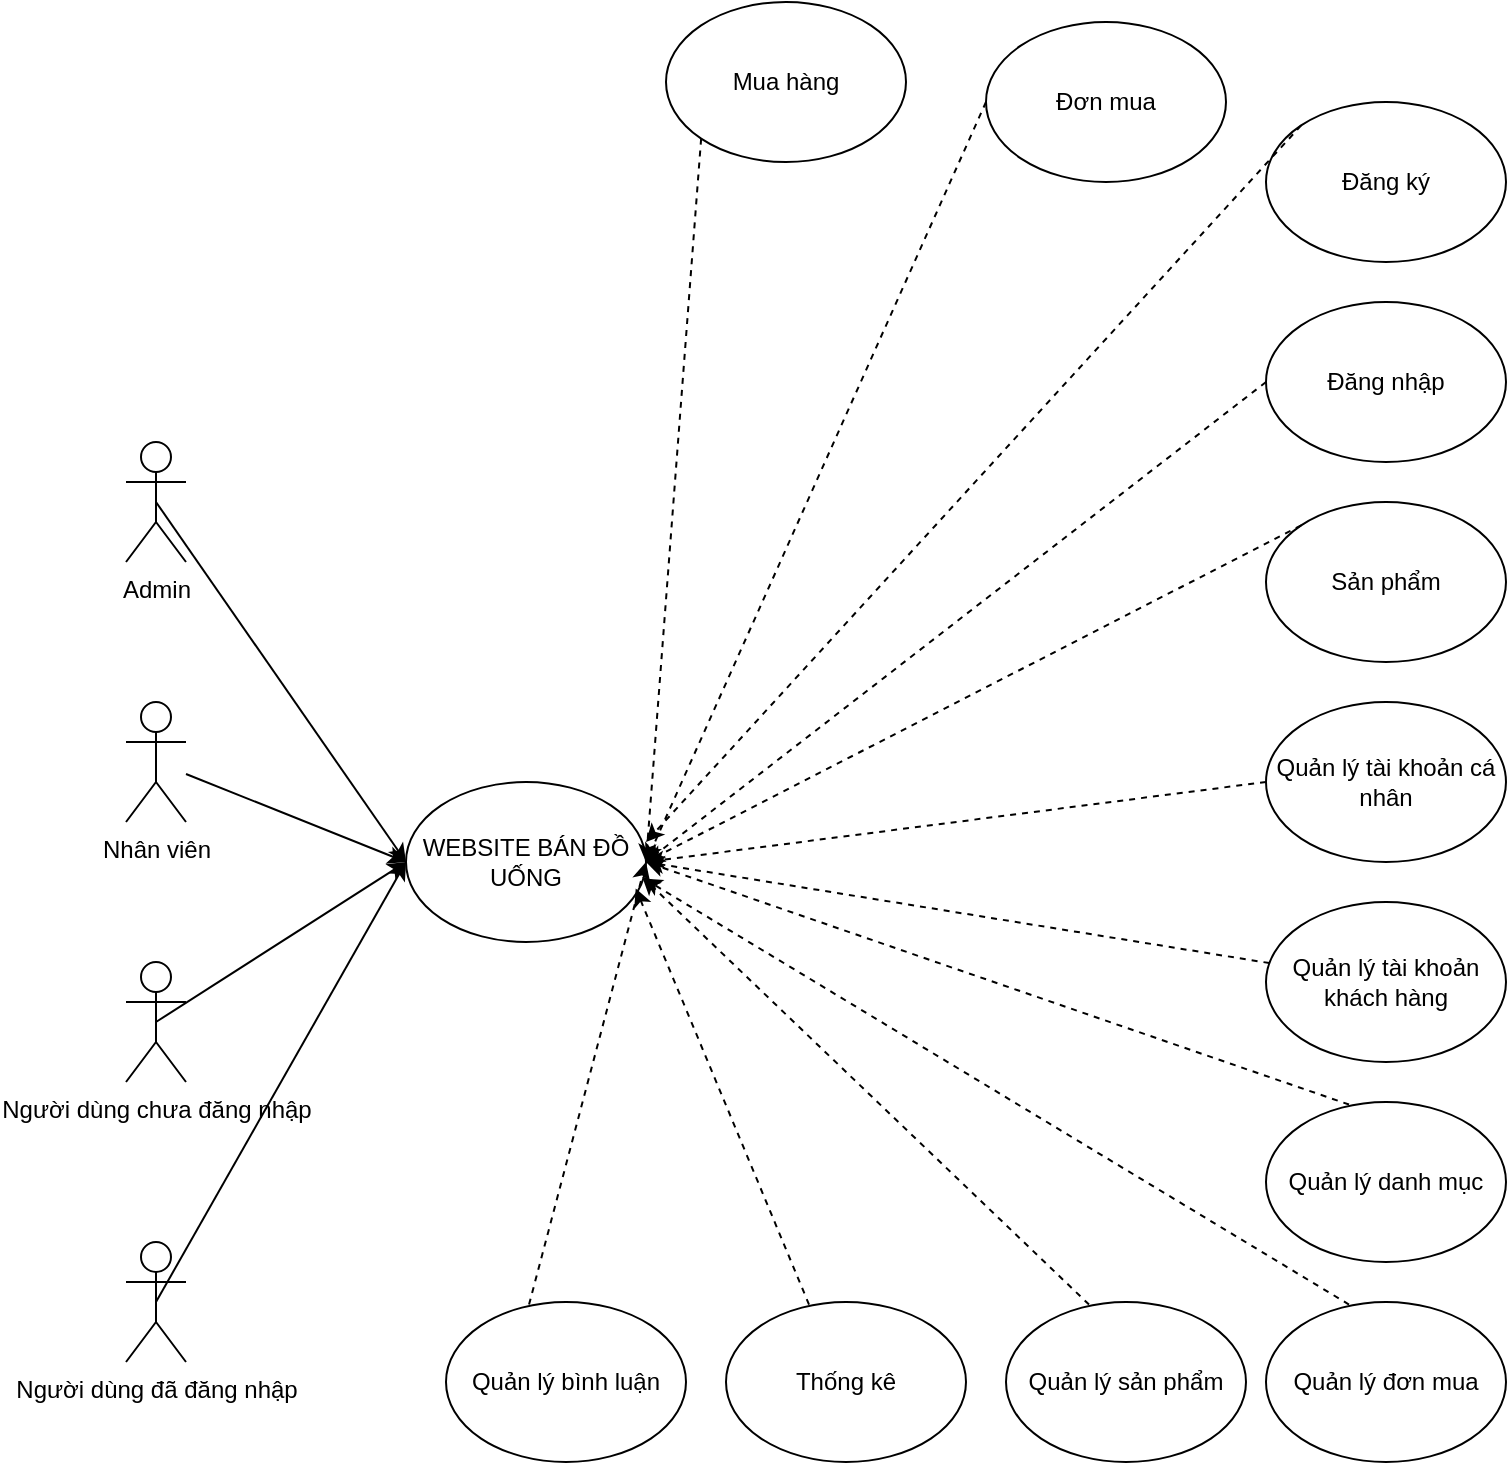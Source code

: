 <mxfile version="22.1.4" type="github" pages="2">
  <diagram name="Trang-1" id="LE5ST5JqmTWKM6O9tlin">
    <mxGraphModel dx="1500" dy="796" grid="1" gridSize="10" guides="1" tooltips="1" connect="1" arrows="1" fold="1" page="1" pageScale="1" pageWidth="827" pageHeight="1169" math="0" shadow="0">
      <root>
        <mxCell id="0" />
        <mxCell id="1" parent="0" />
        <mxCell id="e_DF6yTAuLV_D-v6HtF5-1" value="Người dùng chưa đăng nhập" style="shape=umlActor;verticalLabelPosition=bottom;verticalAlign=top;html=1;outlineConnect=0;" parent="1" vertex="1">
          <mxGeometry x="100" y="510" width="30" height="60" as="geometry" />
        </mxCell>
        <mxCell id="e_DF6yTAuLV_D-v6HtF5-3" value="Admin" style="shape=umlActor;verticalLabelPosition=bottom;verticalAlign=top;html=1;outlineConnect=0;" parent="1" vertex="1">
          <mxGeometry x="100" y="250" width="30" height="60" as="geometry" />
        </mxCell>
        <mxCell id="e_DF6yTAuLV_D-v6HtF5-4" value="Người dùng đã đăng nhập" style="shape=umlActor;verticalLabelPosition=bottom;verticalAlign=top;html=1;outlineConnect=0;" parent="1" vertex="1">
          <mxGeometry x="100" y="650" width="30" height="60" as="geometry" />
        </mxCell>
        <mxCell id="e_DF6yTAuLV_D-v6HtF5-5" value="Nhân viên" style="shape=umlActor;verticalLabelPosition=bottom;verticalAlign=top;html=1;outlineConnect=0;" parent="1" vertex="1">
          <mxGeometry x="100" y="380" width="30" height="60" as="geometry" />
        </mxCell>
        <mxCell id="e_DF6yTAuLV_D-v6HtF5-9" value="WEBSITE BÁN ĐỒ UỐNG" style="ellipse;whiteSpace=wrap;html=1;" parent="1" vertex="1">
          <mxGeometry x="240" y="420" width="120" height="80" as="geometry" />
        </mxCell>
        <mxCell id="e_DF6yTAuLV_D-v6HtF5-11" value="" style="endArrow=classic;html=1;rounded=0;entryX=0;entryY=0.5;entryDx=0;entryDy=0;exitX=0.5;exitY=0.5;exitDx=0;exitDy=0;exitPerimeter=0;" parent="1" source="e_DF6yTAuLV_D-v6HtF5-1" target="e_DF6yTAuLV_D-v6HtF5-9" edge="1">
          <mxGeometry width="50" height="50" relative="1" as="geometry">
            <mxPoint x="150" y="570" as="sourcePoint" />
            <mxPoint x="200" y="520" as="targetPoint" />
          </mxGeometry>
        </mxCell>
        <mxCell id="e_DF6yTAuLV_D-v6HtF5-12" value="" style="endArrow=classic;html=1;rounded=0;entryX=0;entryY=0.5;entryDx=0;entryDy=0;exitX=0.5;exitY=0.5;exitDx=0;exitDy=0;exitPerimeter=0;" parent="1" source="e_DF6yTAuLV_D-v6HtF5-4" target="e_DF6yTAuLV_D-v6HtF5-9" edge="1">
          <mxGeometry width="50" height="50" relative="1" as="geometry">
            <mxPoint x="150" y="570" as="sourcePoint" />
            <mxPoint x="200" y="520" as="targetPoint" />
          </mxGeometry>
        </mxCell>
        <mxCell id="e_DF6yTAuLV_D-v6HtF5-13" value="" style="endArrow=classic;html=1;rounded=0;entryX=0;entryY=0.5;entryDx=0;entryDy=0;" parent="1" source="e_DF6yTAuLV_D-v6HtF5-5" target="e_DF6yTAuLV_D-v6HtF5-9" edge="1">
          <mxGeometry width="50" height="50" relative="1" as="geometry">
            <mxPoint x="150" y="570" as="sourcePoint" />
            <mxPoint x="200" y="520" as="targetPoint" />
          </mxGeometry>
        </mxCell>
        <mxCell id="e_DF6yTAuLV_D-v6HtF5-14" value="" style="endArrow=classic;html=1;rounded=0;entryX=0;entryY=0.5;entryDx=0;entryDy=0;exitX=0.5;exitY=0.5;exitDx=0;exitDy=0;exitPerimeter=0;" parent="1" source="e_DF6yTAuLV_D-v6HtF5-3" target="e_DF6yTAuLV_D-v6HtF5-9" edge="1">
          <mxGeometry width="50" height="50" relative="1" as="geometry">
            <mxPoint x="150" y="570" as="sourcePoint" />
            <mxPoint x="200" y="520" as="targetPoint" />
          </mxGeometry>
        </mxCell>
        <mxCell id="e_DF6yTAuLV_D-v6HtF5-16" value="Sản phẩm" style="ellipse;whiteSpace=wrap;html=1;" parent="1" vertex="1">
          <mxGeometry x="670" y="280" width="120" height="80" as="geometry" />
        </mxCell>
        <mxCell id="e_DF6yTAuLV_D-v6HtF5-17" value="Đăng ký" style="ellipse;whiteSpace=wrap;html=1;" parent="1" vertex="1">
          <mxGeometry x="670" y="80" width="120" height="80" as="geometry" />
        </mxCell>
        <mxCell id="e_DF6yTAuLV_D-v6HtF5-18" value="Đơn mua" style="ellipse;whiteSpace=wrap;html=1;" parent="1" vertex="1">
          <mxGeometry x="530" y="40" width="120" height="80" as="geometry" />
        </mxCell>
        <mxCell id="e_DF6yTAuLV_D-v6HtF5-19" value="Quản lý tài khoản cá nhân" style="ellipse;whiteSpace=wrap;html=1;" parent="1" vertex="1">
          <mxGeometry x="670" y="380" width="120" height="80" as="geometry" />
        </mxCell>
        <mxCell id="e_DF6yTAuLV_D-v6HtF5-20" value="Mua hàng" style="ellipse;whiteSpace=wrap;html=1;" parent="1" vertex="1">
          <mxGeometry x="370" y="30" width="120" height="80" as="geometry" />
        </mxCell>
        <mxCell id="e_DF6yTAuLV_D-v6HtF5-24" value="" style="endArrow=classic;html=1;rounded=0;entryX=1;entryY=0.5;entryDx=0;entryDy=0;exitX=0;exitY=1;exitDx=0;exitDy=0;dashed=1;" parent="1" source="e_DF6yTAuLV_D-v6HtF5-20" target="e_DF6yTAuLV_D-v6HtF5-9" edge="1">
          <mxGeometry width="50" height="50" relative="1" as="geometry">
            <mxPoint x="410" y="570" as="sourcePoint" />
            <mxPoint x="460" y="520" as="targetPoint" />
          </mxGeometry>
        </mxCell>
        <mxCell id="e_DF6yTAuLV_D-v6HtF5-25" value="" style="endArrow=classic;html=1;rounded=0;entryX=1;entryY=0.5;entryDx=0;entryDy=0;exitX=0;exitY=0.5;exitDx=0;exitDy=0;dashed=1;" parent="1" source="e_DF6yTAuLV_D-v6HtF5-19" target="e_DF6yTAuLV_D-v6HtF5-9" edge="1">
          <mxGeometry width="50" height="50" relative="1" as="geometry">
            <mxPoint x="410" y="570" as="sourcePoint" />
            <mxPoint x="460" y="520" as="targetPoint" />
          </mxGeometry>
        </mxCell>
        <mxCell id="e_DF6yTAuLV_D-v6HtF5-26" value="" style="endArrow=classic;html=1;rounded=0;entryX=1;entryY=0.5;entryDx=0;entryDy=0;exitX=0;exitY=0.5;exitDx=0;exitDy=0;dashed=1;" parent="1" source="e_DF6yTAuLV_D-v6HtF5-18" target="e_DF6yTAuLV_D-v6HtF5-9" edge="1">
          <mxGeometry width="50" height="50" relative="1" as="geometry">
            <mxPoint x="410" y="570" as="sourcePoint" />
            <mxPoint x="460" y="520" as="targetPoint" />
          </mxGeometry>
        </mxCell>
        <mxCell id="e_DF6yTAuLV_D-v6HtF5-27" value="" style="endArrow=classic;html=1;rounded=0;exitX=0;exitY=0;exitDx=0;exitDy=0;dashed=1;" parent="1" source="e_DF6yTAuLV_D-v6HtF5-17" edge="1">
          <mxGeometry width="50" height="50" relative="1" as="geometry">
            <mxPoint x="410" y="570" as="sourcePoint" />
            <mxPoint x="360" y="450" as="targetPoint" />
          </mxGeometry>
        </mxCell>
        <mxCell id="e_DF6yTAuLV_D-v6HtF5-28" value="" style="endArrow=classic;html=1;rounded=0;entryX=1;entryY=0.5;entryDx=0;entryDy=0;exitX=0;exitY=0;exitDx=0;exitDy=0;dashed=1;" parent="1" source="e_DF6yTAuLV_D-v6HtF5-16" target="e_DF6yTAuLV_D-v6HtF5-9" edge="1">
          <mxGeometry width="50" height="50" relative="1" as="geometry">
            <mxPoint x="410" y="570" as="sourcePoint" />
            <mxPoint x="460" y="520" as="targetPoint" />
          </mxGeometry>
        </mxCell>
        <mxCell id="9szWvoPitaLKR_dvQlTz-1" value="Quản lý tài khoản khách hàng" style="ellipse;whiteSpace=wrap;html=1;" parent="1" vertex="1">
          <mxGeometry x="670" y="480" width="120" height="80" as="geometry" />
        </mxCell>
        <mxCell id="9szWvoPitaLKR_dvQlTz-2" value="Đăng nhập" style="ellipse;whiteSpace=wrap;html=1;" parent="1" vertex="1">
          <mxGeometry x="670" y="180" width="120" height="80" as="geometry" />
        </mxCell>
        <mxCell id="9szWvoPitaLKR_dvQlTz-3" value="" style="endArrow=classic;html=1;rounded=0;exitX=0;exitY=0.5;exitDx=0;exitDy=0;entryX=1;entryY=0.5;entryDx=0;entryDy=0;dashed=1;" parent="1" source="9szWvoPitaLKR_dvQlTz-2" target="e_DF6yTAuLV_D-v6HtF5-9" edge="1">
          <mxGeometry width="50" height="50" relative="1" as="geometry">
            <mxPoint x="735" y="282" as="sourcePoint" />
            <mxPoint x="460" y="470" as="targetPoint" />
          </mxGeometry>
        </mxCell>
        <mxCell id="9szWvoPitaLKR_dvQlTz-4" value="" style="endArrow=classic;html=1;rounded=0;entryX=1;entryY=0.5;entryDx=0;entryDy=0;dashed=1;" parent="1" source="9szWvoPitaLKR_dvQlTz-1" target="e_DF6yTAuLV_D-v6HtF5-9" edge="1">
          <mxGeometry width="50" height="50" relative="1" as="geometry">
            <mxPoint x="745" y="292" as="sourcePoint" />
            <mxPoint x="470" y="480" as="targetPoint" />
          </mxGeometry>
        </mxCell>
        <mxCell id="9szWvoPitaLKR_dvQlTz-5" value="Quản lý danh mục" style="ellipse;whiteSpace=wrap;html=1;" parent="1" vertex="1">
          <mxGeometry x="670" y="580" width="120" height="80" as="geometry" />
        </mxCell>
        <mxCell id="9szWvoPitaLKR_dvQlTz-6" value="" style="endArrow=classic;html=1;rounded=0;exitX=0.346;exitY=0.016;exitDx=0;exitDy=0;exitPerimeter=0;entryX=1;entryY=0.5;entryDx=0;entryDy=0;dashed=1;" parent="1" source="9szWvoPitaLKR_dvQlTz-5" target="e_DF6yTAuLV_D-v6HtF5-9" edge="1">
          <mxGeometry width="50" height="50" relative="1" as="geometry">
            <mxPoint x="655" y="648" as="sourcePoint" />
            <mxPoint x="400" y="570" as="targetPoint" />
          </mxGeometry>
        </mxCell>
        <mxCell id="9szWvoPitaLKR_dvQlTz-7" value="Quản lý sản phẩm" style="ellipse;whiteSpace=wrap;html=1;" parent="1" vertex="1">
          <mxGeometry x="540" y="680" width="120" height="80" as="geometry" />
        </mxCell>
        <mxCell id="9szWvoPitaLKR_dvQlTz-8" value="" style="endArrow=classic;html=1;rounded=0;exitX=0.346;exitY=0.016;exitDx=0;exitDy=0;exitPerimeter=0;entryX=0.984;entryY=0.592;entryDx=0;entryDy=0;entryPerimeter=0;dashed=1;" parent="1" source="9szWvoPitaLKR_dvQlTz-7" target="e_DF6yTAuLV_D-v6HtF5-9" edge="1">
          <mxGeometry width="50" height="50" relative="1" as="geometry">
            <mxPoint x="610" y="678" as="sourcePoint" />
            <mxPoint x="355" y="600" as="targetPoint" />
          </mxGeometry>
        </mxCell>
        <mxCell id="9szWvoPitaLKR_dvQlTz-9" value="Quản lý đơn mua" style="ellipse;whiteSpace=wrap;html=1;" parent="1" vertex="1">
          <mxGeometry x="670" y="680" width="120" height="80" as="geometry" />
        </mxCell>
        <mxCell id="9szWvoPitaLKR_dvQlTz-10" value="" style="endArrow=classic;html=1;rounded=0;exitX=0.346;exitY=0.016;exitDx=0;exitDy=0;exitPerimeter=0;entryX=0.991;entryY=0.603;entryDx=0;entryDy=0;entryPerimeter=0;dashed=1;" parent="1" source="9szWvoPitaLKR_dvQlTz-9" target="e_DF6yTAuLV_D-v6HtF5-9" edge="1">
          <mxGeometry width="50" height="50" relative="1" as="geometry">
            <mxPoint x="555" y="713" as="sourcePoint" />
            <mxPoint x="300" y="635" as="targetPoint" />
          </mxGeometry>
        </mxCell>
        <mxCell id="9szWvoPitaLKR_dvQlTz-11" value="Thống kê" style="ellipse;whiteSpace=wrap;html=1;" parent="1" vertex="1">
          <mxGeometry x="400" y="680" width="120" height="80" as="geometry" />
        </mxCell>
        <mxCell id="9szWvoPitaLKR_dvQlTz-12" value="" style="endArrow=classic;html=1;rounded=0;exitX=0.346;exitY=0.016;exitDx=0;exitDy=0;exitPerimeter=0;entryX=0.957;entryY=0.665;entryDx=0;entryDy=0;entryPerimeter=0;dashed=1;" parent="1" source="9szWvoPitaLKR_dvQlTz-11" target="e_DF6yTAuLV_D-v6HtF5-9" edge="1">
          <mxGeometry width="50" height="50" relative="1" as="geometry">
            <mxPoint x="615" y="688" as="sourcePoint" />
            <mxPoint x="360" y="610" as="targetPoint" />
          </mxGeometry>
        </mxCell>
        <mxCell id="9szWvoPitaLKR_dvQlTz-13" value="Quản lý bình luận" style="ellipse;whiteSpace=wrap;html=1;" parent="1" vertex="1">
          <mxGeometry x="260" y="680" width="120" height="80" as="geometry" />
        </mxCell>
        <mxCell id="9szWvoPitaLKR_dvQlTz-14" value="" style="endArrow=classic;html=1;rounded=0;exitX=0.346;exitY=0.016;exitDx=0;exitDy=0;exitPerimeter=0;entryX=1;entryY=0.5;entryDx=0;entryDy=0;dashed=1;" parent="1" source="9szWvoPitaLKR_dvQlTz-13" target="e_DF6yTAuLV_D-v6HtF5-9" edge="1">
          <mxGeometry width="50" height="50" relative="1" as="geometry">
            <mxPoint x="565" y="662" as="sourcePoint" />
            <mxPoint x="310" y="584" as="targetPoint" />
          </mxGeometry>
        </mxCell>
      </root>
    </mxGraphModel>
  </diagram>
  <diagram id="Zil39-c4zS7XawyliA8Z" name="Trang-2">
    <mxGraphModel dx="1929" dy="1091" grid="1" gridSize="10" guides="1" tooltips="1" connect="1" arrows="1" fold="1" page="1" pageScale="1" pageWidth="827" pageHeight="1169" math="0" shadow="0">
      <root>
        <mxCell id="0" />
        <mxCell id="1" parent="0" />
        <mxCell id="gdIYdDyOoyrGE-L6zh9g-1" value="Admin" style="shape=umlActor;verticalLabelPosition=bottom;verticalAlign=top;html=1;outlineConnect=0;" parent="1" vertex="1">
          <mxGeometry x="100" y="80" width="30" height="60" as="geometry" />
        </mxCell>
        <mxCell id="gdIYdDyOoyrGE-L6zh9g-2" value="Chức năng đăng nhập quản trị viên" style="ellipse;whiteSpace=wrap;html=1;" parent="1" vertex="1">
          <mxGeometry x="300" y="130" width="120" height="80" as="geometry" />
        </mxCell>
        <mxCell id="gdIYdDyOoyrGE-L6zh9g-3" value="Nhân viên" style="shape=umlActor;verticalLabelPosition=bottom;verticalAlign=top;html=1;outlineConnect=0;" parent="1" vertex="1">
          <mxGeometry x="100" y="210" width="30" height="60" as="geometry" />
        </mxCell>
        <mxCell id="gdIYdDyOoyrGE-L6zh9g-4" value="Chức năng đăng nhập" style="ellipse;whiteSpace=wrap;html=1;" parent="1" vertex="1">
          <mxGeometry x="590" y="130" width="120" height="80" as="geometry" />
        </mxCell>
        <mxCell id="gdIYdDyOoyrGE-L6zh9g-5" value="" style="endArrow=classic;html=1;rounded=0;entryX=0;entryY=0.5;entryDx=0;entryDy=0;exitX=0.5;exitY=0.5;exitDx=0;exitDy=0;exitPerimeter=0;" parent="1" source="gdIYdDyOoyrGE-L6zh9g-3" target="gdIYdDyOoyrGE-L6zh9g-2" edge="1">
          <mxGeometry width="50" height="50" relative="1" as="geometry">
            <mxPoint x="190" y="240" as="sourcePoint" />
            <mxPoint x="240" y="190" as="targetPoint" />
          </mxGeometry>
        </mxCell>
        <mxCell id="gdIYdDyOoyrGE-L6zh9g-6" value="" style="endArrow=classic;html=1;rounded=0;entryX=0;entryY=0.5;entryDx=0;entryDy=0;exitX=0.5;exitY=0.5;exitDx=0;exitDy=0;exitPerimeter=0;" parent="1" source="gdIYdDyOoyrGE-L6zh9g-1" target="gdIYdDyOoyrGE-L6zh9g-2" edge="1">
          <mxGeometry width="50" height="50" relative="1" as="geometry">
            <mxPoint x="260" y="220" as="sourcePoint" />
            <mxPoint x="310" y="170" as="targetPoint" />
          </mxGeometry>
        </mxCell>
        <mxCell id="gdIYdDyOoyrGE-L6zh9g-7" value="" style="endArrow=classic;html=1;rounded=0;entryX=1;entryY=0.5;entryDx=0;entryDy=0;exitX=0;exitY=0.5;exitDx=0;exitDy=0;" parent="1" source="gdIYdDyOoyrGE-L6zh9g-4" target="gdIYdDyOoyrGE-L6zh9g-2" edge="1">
          <mxGeometry width="50" height="50" relative="1" as="geometry">
            <mxPoint x="440" y="240" as="sourcePoint" />
            <mxPoint x="490" y="190" as="targetPoint" />
          </mxGeometry>
        </mxCell>
        <mxCell id="gdIYdDyOoyrGE-L6zh9g-8" value="Người dùng" style="shape=umlActor;verticalLabelPosition=bottom;verticalAlign=top;html=1;outlineConnect=0;" parent="1" vertex="1">
          <mxGeometry x="110" y="450" width="30" height="60" as="geometry" />
        </mxCell>
        <mxCell id="gdIYdDyOoyrGE-L6zh9g-9" value="Chức năng đăng nhập của người dùng" style="ellipse;whiteSpace=wrap;html=1;" parent="1" vertex="1">
          <mxGeometry x="310" y="440" width="150" height="90" as="geometry" />
        </mxCell>
        <mxCell id="gdIYdDyOoyrGE-L6zh9g-10" value="Chức năng quên mật khẩu" style="ellipse;whiteSpace=wrap;html=1;" parent="1" vertex="1">
          <mxGeometry x="600" y="545" width="120" height="80" as="geometry" />
        </mxCell>
        <mxCell id="gdIYdDyOoyrGE-L6zh9g-11" value="Chức năng đăng nhập" style="ellipse;whiteSpace=wrap;html=1;" parent="1" vertex="1">
          <mxGeometry x="600" y="380" width="120" height="80" as="geometry" />
        </mxCell>
        <mxCell id="gdIYdDyOoyrGE-L6zh9g-12" value="" style="endArrow=classic;html=1;rounded=0;exitX=0.5;exitY=0.5;exitDx=0;exitDy=0;exitPerimeter=0;" parent="1" source="gdIYdDyOoyrGE-L6zh9g-8" edge="1">
          <mxGeometry width="50" height="50" relative="1" as="geometry">
            <mxPoint x="270" y="530" as="sourcePoint" />
            <mxPoint x="310" y="480" as="targetPoint" />
          </mxGeometry>
        </mxCell>
        <mxCell id="gdIYdDyOoyrGE-L6zh9g-13" value="" style="endArrow=classic;html=1;rounded=0;exitX=-0.011;exitY=0.553;exitDx=0;exitDy=0;exitPerimeter=0;entryX=1;entryY=0.5;entryDx=0;entryDy=0;" parent="1" target="gdIYdDyOoyrGE-L6zh9g-9" edge="1">
          <mxGeometry width="50" height="50" relative="1" as="geometry">
            <mxPoint x="600.0" y="424.24" as="sourcePoint" />
            <mxPoint x="427.712" y="466.338" as="targetPoint" />
          </mxGeometry>
        </mxCell>
        <mxCell id="gdIYdDyOoyrGE-L6zh9g-14" value="" style="endArrow=classic;html=1;rounded=0;entryX=0.989;entryY=0.421;entryDx=0;entryDy=0;entryPerimeter=0;exitX=0;exitY=0.5;exitDx=0;exitDy=0;" parent="1" source="gdIYdDyOoyrGE-L6zh9g-10" target="gdIYdDyOoyrGE-L6zh9g-9" edge="1">
          <mxGeometry width="50" height="50" relative="1" as="geometry">
            <mxPoint x="440" y="570" as="sourcePoint" />
            <mxPoint x="490" y="520" as="targetPoint" />
          </mxGeometry>
        </mxCell>
        <mxCell id="gdIYdDyOoyrGE-L6zh9g-30" value="Chức năng nhập mã giảm giá" style="ellipse;whiteSpace=wrap;html=1;" parent="1" vertex="1">
          <mxGeometry x="600" y="1010" width="120" height="80" as="geometry" />
        </mxCell>
        <mxCell id="gdIYdDyOoyrGE-L6zh9g-31" value="Người dùng chưa đăng nhập" style="shape=umlActor;verticalLabelPosition=bottom;verticalAlign=top;html=1;outlineConnect=0;" parent="1" vertex="1">
          <mxGeometry x="100" y="772.5" width="30" height="60" as="geometry" />
        </mxCell>
        <mxCell id="gdIYdDyOoyrGE-L6zh9g-32" value="Chức năng mua hàng" style="ellipse;whiteSpace=wrap;html=1;" parent="1" vertex="1">
          <mxGeometry x="300" y="807.5" width="145" height="95" as="geometry" />
        </mxCell>
        <mxCell id="gdIYdDyOoyrGE-L6zh9g-33" value="Người dùng đã đăng nhập" style="shape=umlActor;verticalLabelPosition=bottom;verticalAlign=top;html=1;outlineConnect=0;" parent="1" vertex="1">
          <mxGeometry x="100" y="902.5" width="30" height="60" as="geometry" />
        </mxCell>
        <mxCell id="gdIYdDyOoyrGE-L6zh9g-34" value="Nhập thông tin mua hàng" style="ellipse;whiteSpace=wrap;html=1;" parent="1" vertex="1">
          <mxGeometry x="590" y="822.5" width="120" height="80" as="geometry" />
        </mxCell>
        <mxCell id="gdIYdDyOoyrGE-L6zh9g-35" value="" style="endArrow=classic;html=1;rounded=0;entryX=0;entryY=0.5;entryDx=0;entryDy=0;exitX=0.5;exitY=0.5;exitDx=0;exitDy=0;exitPerimeter=0;" parent="1" source="gdIYdDyOoyrGE-L6zh9g-33" target="gdIYdDyOoyrGE-L6zh9g-32" edge="1">
          <mxGeometry width="50" height="50" relative="1" as="geometry">
            <mxPoint x="190" y="932.5" as="sourcePoint" />
            <mxPoint x="240" y="882.5" as="targetPoint" />
          </mxGeometry>
        </mxCell>
        <mxCell id="gdIYdDyOoyrGE-L6zh9g-36" value="" style="endArrow=classic;html=1;rounded=0;entryX=0;entryY=0.5;entryDx=0;entryDy=0;exitX=0.5;exitY=0.5;exitDx=0;exitDy=0;exitPerimeter=0;" parent="1" source="gdIYdDyOoyrGE-L6zh9g-31" target="gdIYdDyOoyrGE-L6zh9g-32" edge="1">
          <mxGeometry width="50" height="50" relative="1" as="geometry">
            <mxPoint x="260" y="912.5" as="sourcePoint" />
            <mxPoint x="310" y="862.5" as="targetPoint" />
          </mxGeometry>
        </mxCell>
        <mxCell id="gdIYdDyOoyrGE-L6zh9g-37" value="" style="endArrow=classic;html=1;rounded=0;entryX=1;entryY=0.5;entryDx=0;entryDy=0;exitX=0;exitY=0.5;exitDx=0;exitDy=0;" parent="1" source="gdIYdDyOoyrGE-L6zh9g-34" target="gdIYdDyOoyrGE-L6zh9g-32" edge="1">
          <mxGeometry width="50" height="50" relative="1" as="geometry">
            <mxPoint x="440" y="932.5" as="sourcePoint" />
            <mxPoint x="490" y="882.5" as="targetPoint" />
          </mxGeometry>
        </mxCell>
        <mxCell id="gdIYdDyOoyrGE-L6zh9g-39" value="Thêm giỏ hàng" style="ellipse;whiteSpace=wrap;html=1;" parent="1" vertex="1">
          <mxGeometry x="590" y="687.5" width="120" height="80" as="geometry" />
        </mxCell>
        <mxCell id="gdIYdDyOoyrGE-L6zh9g-40" value="" style="endArrow=classic;html=1;rounded=0;exitX=0.037;exitY=0.299;exitDx=0;exitDy=0;exitPerimeter=0;" parent="1" source="gdIYdDyOoyrGE-L6zh9g-30" edge="1">
          <mxGeometry width="50" height="50" relative="1" as="geometry">
            <mxPoint x="600" y="1042.5" as="sourcePoint" />
            <mxPoint x="445" y="857.5" as="targetPoint" />
          </mxGeometry>
        </mxCell>
        <mxCell id="gdIYdDyOoyrGE-L6zh9g-41" value="" style="endArrow=classic;html=1;rounded=0;exitX=0;exitY=0.5;exitDx=0;exitDy=0;entryX=0.993;entryY=0.532;entryDx=0;entryDy=0;entryPerimeter=0;" parent="1" source="gdIYdDyOoyrGE-L6zh9g-39" target="gdIYdDyOoyrGE-L6zh9g-32" edge="1">
          <mxGeometry width="50" height="50" relative="1" as="geometry">
            <mxPoint x="385" y="897.5" as="sourcePoint" />
            <mxPoint x="415" y="867.5" as="targetPoint" />
          </mxGeometry>
        </mxCell>
        <mxCell id="ChWsdMEYth3BgmR_pN5C-75" value="Admin" style="shape=umlActor;verticalLabelPosition=bottom;verticalAlign=top;html=1;outlineConnect=0;" parent="1" vertex="1">
          <mxGeometry x="1990" y="190" width="30" height="60" as="geometry" />
        </mxCell>
        <mxCell id="ChWsdMEYth3BgmR_pN5C-76" value="WEBSITE BÁN ĐỒ UỐNG" style="rounded=1;whiteSpace=wrap;html=1;" parent="1" vertex="1">
          <mxGeometry x="1710" y="535" width="120" height="60" as="geometry" />
        </mxCell>
        <mxCell id="ChWsdMEYth3BgmR_pN5C-77" value="Người dùng đã đăng nhập" style="shape=umlActor;verticalLabelPosition=bottom;verticalAlign=top;html=1;outlineConnect=0;" parent="1" vertex="1">
          <mxGeometry x="1980" y="910" width="30" height="60" as="geometry" />
        </mxCell>
        <mxCell id="ChWsdMEYth3BgmR_pN5C-78" value="Người dùng đã đăng nhập" style="shape=umlActor;verticalLabelPosition=bottom;verticalAlign=top;html=1;outlineConnect=0;" parent="1" vertex="1">
          <mxGeometry x="2070" y="535" width="30" height="60" as="geometry" />
        </mxCell>
        <mxCell id="ChWsdMEYth3BgmR_pN5C-79" value="&amp;nbsp;Quản lý danh mục" style="ellipse;whiteSpace=wrap;html=1;" parent="1" vertex="1">
          <mxGeometry x="1935" y="20" width="120" height="80" as="geometry" />
        </mxCell>
        <mxCell id="ChWsdMEYth3BgmR_pN5C-80" value="&amp;nbsp;Quản lý sản phẩm" style="ellipse;whiteSpace=wrap;html=1;" parent="1" vertex="1">
          <mxGeometry x="2130" y="30" width="120" height="80" as="geometry" />
        </mxCell>
        <mxCell id="ChWsdMEYth3BgmR_pN5C-81" value="&amp;nbsp;Quản lý tài khoản khách hàng" style="ellipse;whiteSpace=wrap;html=1;" parent="1" vertex="1">
          <mxGeometry x="2280" y="70" width="120" height="80" as="geometry" />
        </mxCell>
        <mxCell id="ChWsdMEYth3BgmR_pN5C-82" value="Quản&amp;nbsp; lý bình luận" style="ellipse;whiteSpace=wrap;html=1;" parent="1" vertex="1">
          <mxGeometry x="2210" y="180" width="120" height="80" as="geometry" />
        </mxCell>
        <mxCell id="ChWsdMEYth3BgmR_pN5C-83" value="" style="endArrow=classic;html=1;rounded=0;entryX=0;entryY=1;entryDx=0;entryDy=0;exitX=0.5;exitY=0.5;exitDx=0;exitDy=0;exitPerimeter=0;" parent="1" source="ChWsdMEYth3BgmR_pN5C-75" target="ChWsdMEYth3BgmR_pN5C-79" edge="1">
          <mxGeometry width="50" height="50" relative="1" as="geometry">
            <mxPoint x="2010" y="270" as="sourcePoint" />
            <mxPoint x="2060" y="220" as="targetPoint" />
          </mxGeometry>
        </mxCell>
        <mxCell id="ChWsdMEYth3BgmR_pN5C-84" value="" style="endArrow=classic;html=1;rounded=0;entryX=0;entryY=0;entryDx=0;entryDy=0;exitX=0.5;exitY=0.5;exitDx=0;exitDy=0;exitPerimeter=0;" parent="1" source="ChWsdMEYth3BgmR_pN5C-75" target="ChWsdMEYth3BgmR_pN5C-82" edge="1">
          <mxGeometry width="50" height="50" relative="1" as="geometry">
            <mxPoint x="2070" y="300" as="sourcePoint" />
            <mxPoint x="2110" y="250" as="targetPoint" />
          </mxGeometry>
        </mxCell>
        <mxCell id="ChWsdMEYth3BgmR_pN5C-85" value="" style="endArrow=classic;html=1;rounded=0;entryX=0;entryY=0.5;entryDx=0;entryDy=0;exitX=0.5;exitY=0.5;exitDx=0;exitDy=0;exitPerimeter=0;" parent="1" source="ChWsdMEYth3BgmR_pN5C-75" target="ChWsdMEYth3BgmR_pN5C-81" edge="1">
          <mxGeometry width="50" height="50" relative="1" as="geometry">
            <mxPoint x="2070" y="300" as="sourcePoint" />
            <mxPoint x="2120" y="250" as="targetPoint" />
          </mxGeometry>
        </mxCell>
        <mxCell id="ChWsdMEYth3BgmR_pN5C-86" value="" style="endArrow=classic;html=1;rounded=0;entryX=0;entryY=1;entryDx=0;entryDy=0;exitX=0.5;exitY=0.5;exitDx=0;exitDy=0;exitPerimeter=0;" parent="1" source="ChWsdMEYth3BgmR_pN5C-75" target="ChWsdMEYth3BgmR_pN5C-80" edge="1">
          <mxGeometry width="50" height="50" relative="1" as="geometry">
            <mxPoint x="2070" y="300" as="sourcePoint" />
            <mxPoint x="2120" y="250" as="targetPoint" />
          </mxGeometry>
        </mxCell>
        <mxCell id="ChWsdMEYth3BgmR_pN5C-87" value="" style="endArrow=classic;html=1;rounded=0;entryX=0.942;entryY=-0.006;entryDx=0;entryDy=0;entryPerimeter=0;exitX=0.5;exitY=0.5;exitDx=0;exitDy=0;exitPerimeter=0;" parent="1" source="ChWsdMEYth3BgmR_pN5C-75" target="ChWsdMEYth3BgmR_pN5C-76" edge="1">
          <mxGeometry width="50" height="50" relative="1" as="geometry">
            <mxPoint x="2070" y="370" as="sourcePoint" />
            <mxPoint x="2120" y="320" as="targetPoint" />
          </mxGeometry>
        </mxCell>
        <mxCell id="ChWsdMEYth3BgmR_pN5C-88" value="" style="endArrow=classic;html=1;rounded=0;entryX=0.918;entryY=0.978;entryDx=0;entryDy=0;entryPerimeter=0;exitX=0.5;exitY=0.5;exitDx=0;exitDy=0;exitPerimeter=0;" parent="1" source="ChWsdMEYth3BgmR_pN5C-77" target="ChWsdMEYth3BgmR_pN5C-76" edge="1">
          <mxGeometry width="50" height="50" relative="1" as="geometry">
            <mxPoint x="1920" y="480" as="sourcePoint" />
            <mxPoint x="1970" y="430" as="targetPoint" />
          </mxGeometry>
        </mxCell>
        <mxCell id="ChWsdMEYth3BgmR_pN5C-89" value="" style="endArrow=classic;html=1;rounded=0;entryX=1;entryY=0.5;entryDx=0;entryDy=0;exitX=0.5;exitY=0.5;exitDx=0;exitDy=0;exitPerimeter=0;" parent="1" source="ChWsdMEYth3BgmR_pN5C-78" target="ChWsdMEYth3BgmR_pN5C-76" edge="1">
          <mxGeometry width="50" height="50" relative="1" as="geometry">
            <mxPoint x="1920" y="480" as="sourcePoint" />
            <mxPoint x="1970" y="430" as="targetPoint" />
          </mxGeometry>
        </mxCell>
        <mxCell id="ChWsdMEYth3BgmR_pN5C-90" value="Tìm kiếm sản phẩm" style="ellipse;whiteSpace=wrap;html=1;" parent="1" vertex="1">
          <mxGeometry x="2180" y="350" width="120" height="80" as="geometry" />
        </mxCell>
        <mxCell id="ChWsdMEYth3BgmR_pN5C-91" value="Xem chi tiết sản phẩm" style="ellipse;whiteSpace=wrap;html=1;" parent="1" vertex="1">
          <mxGeometry x="2040" y="380" width="120" height="80" as="geometry" />
        </mxCell>
        <mxCell id="ChWsdMEYth3BgmR_pN5C-92" value="Mua hàng và thanh toán" style="ellipse;whiteSpace=wrap;html=1;" parent="1" vertex="1">
          <mxGeometry x="2310" y="515" width="120" height="80" as="geometry" />
        </mxCell>
        <mxCell id="ChWsdMEYth3BgmR_pN5C-93" value="Thêm sản phẩm vào giỏ hàng" style="ellipse;whiteSpace=wrap;html=1;" parent="1" vertex="1">
          <mxGeometry x="2290" y="420" width="120" height="80" as="geometry" />
        </mxCell>
        <mxCell id="ChWsdMEYth3BgmR_pN5C-94" value="Tìm kiếm sản phẩm" style="ellipse;whiteSpace=wrap;html=1;" parent="1" vertex="1">
          <mxGeometry x="2290" y="620" width="120" height="80" as="geometry" />
        </mxCell>
        <mxCell id="ChWsdMEYth3BgmR_pN5C-95" value="Đăng nhập, đăng ký, cập nhật thông&amp;nbsp; tài khoản" style="ellipse;whiteSpace=wrap;html=1;" parent="1" vertex="1">
          <mxGeometry x="2190" y="680" width="130" height="80" as="geometry" />
        </mxCell>
        <mxCell id="ChWsdMEYth3BgmR_pN5C-96" value="Bình luận" style="ellipse;whiteSpace=wrap;html=1;" parent="1" vertex="1">
          <mxGeometry x="2040" y="660" width="120" height="80" as="geometry" />
        </mxCell>
        <mxCell id="ChWsdMEYth3BgmR_pN5C-97" value="" style="endArrow=classic;html=1;rounded=0;entryX=0.5;entryY=0;entryDx=0;entryDy=0;exitX=0.5;exitY=0.5;exitDx=0;exitDy=0;exitPerimeter=0;" parent="1" source="ChWsdMEYth3BgmR_pN5C-78" target="ChWsdMEYth3BgmR_pN5C-96" edge="1">
          <mxGeometry width="50" height="50" relative="1" as="geometry">
            <mxPoint x="2030" y="600" as="sourcePoint" />
            <mxPoint x="2080" y="550" as="targetPoint" />
          </mxGeometry>
        </mxCell>
        <mxCell id="ChWsdMEYth3BgmR_pN5C-98" value="" style="endArrow=classic;html=1;rounded=0;exitX=0.5;exitY=0.5;exitDx=0;exitDy=0;exitPerimeter=0;" parent="1" source="ChWsdMEYth3BgmR_pN5C-78" target="ChWsdMEYth3BgmR_pN5C-95" edge="1">
          <mxGeometry width="50" height="50" relative="1" as="geometry">
            <mxPoint x="2080" y="570" as="sourcePoint" />
            <mxPoint x="2080" y="550" as="targetPoint" />
          </mxGeometry>
        </mxCell>
        <mxCell id="ChWsdMEYth3BgmR_pN5C-99" value="" style="endArrow=classic;html=1;rounded=0;entryX=0;entryY=0.5;entryDx=0;entryDy=0;exitX=0.5;exitY=0.5;exitDx=0;exitDy=0;exitPerimeter=0;" parent="1" source="ChWsdMEYth3BgmR_pN5C-78" target="ChWsdMEYth3BgmR_pN5C-94" edge="1">
          <mxGeometry width="50" height="50" relative="1" as="geometry">
            <mxPoint x="2030" y="600" as="sourcePoint" />
            <mxPoint x="2080" y="550" as="targetPoint" />
          </mxGeometry>
        </mxCell>
        <mxCell id="ChWsdMEYth3BgmR_pN5C-100" value="" style="endArrow=classic;html=1;rounded=0;entryX=0.003;entryY=0.548;entryDx=0;entryDy=0;entryPerimeter=0;exitX=0.5;exitY=0.5;exitDx=0;exitDy=0;exitPerimeter=0;" parent="1" source="ChWsdMEYth3BgmR_pN5C-78" target="ChWsdMEYth3BgmR_pN5C-92" edge="1">
          <mxGeometry width="50" height="50" relative="1" as="geometry">
            <mxPoint x="2030" y="600" as="sourcePoint" />
            <mxPoint x="2080" y="550" as="targetPoint" />
          </mxGeometry>
        </mxCell>
        <mxCell id="ChWsdMEYth3BgmR_pN5C-101" value="" style="endArrow=classic;html=1;rounded=0;entryX=0;entryY=1;entryDx=0;entryDy=0;exitX=0.5;exitY=0.5;exitDx=0;exitDy=0;exitPerimeter=0;" parent="1" source="ChWsdMEYth3BgmR_pN5C-78" target="ChWsdMEYth3BgmR_pN5C-93" edge="1">
          <mxGeometry width="50" height="50" relative="1" as="geometry">
            <mxPoint x="2030" y="600" as="sourcePoint" />
            <mxPoint x="2080" y="550" as="targetPoint" />
          </mxGeometry>
        </mxCell>
        <mxCell id="ChWsdMEYth3BgmR_pN5C-102" value="" style="endArrow=classic;html=1;rounded=0;entryX=0.327;entryY=0.978;entryDx=0;entryDy=0;entryPerimeter=0;exitX=0.5;exitY=0.5;exitDx=0;exitDy=0;exitPerimeter=0;" parent="1" source="ChWsdMEYth3BgmR_pN5C-78" target="ChWsdMEYth3BgmR_pN5C-90" edge="1">
          <mxGeometry width="50" height="50" relative="1" as="geometry">
            <mxPoint x="2165" y="500" as="sourcePoint" />
            <mxPoint x="2215" y="450" as="targetPoint" />
          </mxGeometry>
        </mxCell>
        <mxCell id="ChWsdMEYth3BgmR_pN5C-103" value="" style="endArrow=classic;html=1;rounded=0;entryX=0.445;entryY=0.991;entryDx=0;entryDy=0;entryPerimeter=0;exitX=0.5;exitY=0.5;exitDx=0;exitDy=0;exitPerimeter=0;" parent="1" source="ChWsdMEYth3BgmR_pN5C-78" target="ChWsdMEYth3BgmR_pN5C-91" edge="1">
          <mxGeometry width="50" height="50" relative="1" as="geometry">
            <mxPoint x="2050" y="515" as="sourcePoint" />
            <mxPoint x="2100" y="465" as="targetPoint" />
          </mxGeometry>
        </mxCell>
        <mxCell id="ChWsdMEYth3BgmR_pN5C-104" value="Tìm kiếm sản phẩm" style="ellipse;whiteSpace=wrap;html=1;" parent="1" vertex="1">
          <mxGeometry x="2270" y="880" width="120" height="80" as="geometry" />
        </mxCell>
        <mxCell id="ChWsdMEYth3BgmR_pN5C-105" value="Đăng Ký" style="ellipse;whiteSpace=wrap;html=1;" parent="1" vertex="1">
          <mxGeometry x="2100" y="1050" width="120" height="80" as="geometry" />
        </mxCell>
        <mxCell id="ChWsdMEYth3BgmR_pN5C-106" value="Xem chi tiết sản phẩm" style="ellipse;whiteSpace=wrap;html=1;" parent="1" vertex="1">
          <mxGeometry x="2100" y="780" width="120" height="80" as="geometry" />
        </mxCell>
        <mxCell id="ChWsdMEYth3BgmR_pN5C-107" value="" style="endArrow=classic;html=1;rounded=0;entryX=0.326;entryY=0.039;entryDx=0;entryDy=0;entryPerimeter=0;exitX=0.5;exitY=0.5;exitDx=0;exitDy=0;exitPerimeter=0;" parent="1" source="ChWsdMEYth3BgmR_pN5C-77" target="ChWsdMEYth3BgmR_pN5C-105" edge="1">
          <mxGeometry width="50" height="50" relative="1" as="geometry">
            <mxPoint x="2250" y="940" as="sourcePoint" />
            <mxPoint x="2300" y="890" as="targetPoint" />
          </mxGeometry>
        </mxCell>
        <mxCell id="ChWsdMEYth3BgmR_pN5C-108" value="" style="endArrow=classic;html=1;rounded=0;exitX=0.5;exitY=0.5;exitDx=0;exitDy=0;exitPerimeter=0;" parent="1" source="ChWsdMEYth3BgmR_pN5C-77" target="ChWsdMEYth3BgmR_pN5C-104" edge="1">
          <mxGeometry width="50" height="50" relative="1" as="geometry">
            <mxPoint x="2250" y="940" as="sourcePoint" />
            <mxPoint x="2300" y="890" as="targetPoint" />
          </mxGeometry>
        </mxCell>
        <mxCell id="ChWsdMEYth3BgmR_pN5C-109" value="" style="endArrow=classic;html=1;rounded=0;entryX=0;entryY=1;entryDx=0;entryDy=0;exitX=0.5;exitY=0.5;exitDx=0;exitDy=0;exitPerimeter=0;" parent="1" source="ChWsdMEYth3BgmR_pN5C-77" target="ChWsdMEYth3BgmR_pN5C-106" edge="1">
          <mxGeometry width="50" height="50" relative="1" as="geometry">
            <mxPoint x="2250" y="940" as="sourcePoint" />
            <mxPoint x="2300" y="890" as="targetPoint" />
          </mxGeometry>
        </mxCell>
        <mxCell id="ChWsdMEYth3BgmR_pN5C-110" value="&amp;nbsp;Thống kê" style="ellipse;whiteSpace=wrap;html=1;" parent="1" vertex="1">
          <mxGeometry x="2070" y="250" width="120" height="80" as="geometry" />
        </mxCell>
        <mxCell id="ChWsdMEYth3BgmR_pN5C-111" value="" style="endArrow=classic;html=1;rounded=0;entryX=0;entryY=0;entryDx=0;entryDy=0;exitX=0.5;exitY=0.5;exitDx=0;exitDy=0;exitPerimeter=0;" parent="1" source="ChWsdMEYth3BgmR_pN5C-75" target="ChWsdMEYth3BgmR_pN5C-110" edge="1">
          <mxGeometry width="50" height="50" relative="1" as="geometry">
            <mxPoint x="2000" y="220" as="sourcePoint" />
            <mxPoint x="2300" y="250" as="targetPoint" />
          </mxGeometry>
        </mxCell>
        <mxCell id="ChWsdMEYth3BgmR_pN5C-127" value="&amp;nbsp;Nhân viên" style="shape=umlActor;verticalLabelPosition=bottom;verticalAlign=top;html=1;outlineConnect=0;" parent="1" vertex="1">
          <mxGeometry x="955" y="950" width="30" height="60" as="geometry" />
        </mxCell>
        <mxCell id="ChWsdMEYth3BgmR_pN5C-128" value="Admin" style="shape=umlActor;verticalLabelPosition=bottom;verticalAlign=top;html=1;outlineConnect=0;" parent="1" vertex="1">
          <mxGeometry x="955" y="730" width="30" height="60" as="geometry" />
        </mxCell>
        <mxCell id="ChWsdMEYth3BgmR_pN5C-129" value="Chức năng quản lý sản phẩm" style="ellipse;whiteSpace=wrap;html=1;" parent="1" vertex="1">
          <mxGeometry x="1145" y="820" width="120" height="80" as="geometry" />
        </mxCell>
        <mxCell id="ChWsdMEYth3BgmR_pN5C-130" value="Thêm sản phẩm" style="ellipse;whiteSpace=wrap;html=1;" parent="1" vertex="1">
          <mxGeometry x="1265" y="660" width="120" height="80" as="geometry" />
        </mxCell>
        <mxCell id="ChWsdMEYth3BgmR_pN5C-131" value="Xuất danh sách sản phẩm" style="ellipse;whiteSpace=wrap;html=1;" parent="1" vertex="1">
          <mxGeometry x="1265" y="1040" width="120" height="80" as="geometry" />
        </mxCell>
        <mxCell id="ChWsdMEYth3BgmR_pN5C-132" value="Tìm kiếm sản phẩm" style="ellipse;whiteSpace=wrap;html=1;" parent="1" vertex="1">
          <mxGeometry x="1415" y="970" width="120" height="80" as="geometry" />
        </mxCell>
        <mxCell id="ChWsdMEYth3BgmR_pN5C-133" value="Xoá sản phẩm" style="ellipse;whiteSpace=wrap;html=1;" parent="1" vertex="1">
          <mxGeometry x="1505" y="840" width="120" height="80" as="geometry" />
        </mxCell>
        <mxCell id="ChWsdMEYth3BgmR_pN5C-134" value="Sửa sản phẩm" style="ellipse;whiteSpace=wrap;html=1;" parent="1" vertex="1">
          <mxGeometry x="1425" y="700" width="120" height="80" as="geometry" />
        </mxCell>
        <mxCell id="ChWsdMEYth3BgmR_pN5C-135" value="" style="endArrow=classic;html=1;rounded=0;entryX=0;entryY=0.5;entryDx=0;entryDy=0;exitX=0.5;exitY=0.5;exitDx=0;exitDy=0;exitPerimeter=0;" parent="1" source="ChWsdMEYth3BgmR_pN5C-128" target="ChWsdMEYth3BgmR_pN5C-129" edge="1">
          <mxGeometry width="50" height="50" relative="1" as="geometry">
            <mxPoint x="1045" y="880" as="sourcePoint" />
            <mxPoint x="1095" y="830" as="targetPoint" />
          </mxGeometry>
        </mxCell>
        <mxCell id="ChWsdMEYth3BgmR_pN5C-136" value="" style="endArrow=classic;html=1;rounded=0;exitX=0.5;exitY=0.5;exitDx=0;exitDy=0;exitPerimeter=0;entryX=0;entryY=0.5;entryDx=0;entryDy=0;" parent="1" source="ChWsdMEYth3BgmR_pN5C-127" target="ChWsdMEYth3BgmR_pN5C-129" edge="1">
          <mxGeometry width="50" height="50" relative="1" as="geometry">
            <mxPoint x="1045" y="880" as="sourcePoint" />
            <mxPoint x="1095" y="830" as="targetPoint" />
          </mxGeometry>
        </mxCell>
        <mxCell id="ChWsdMEYth3BgmR_pN5C-137" value="" style="endArrow=classic;html=1;rounded=0;entryX=1;entryY=0.5;entryDx=0;entryDy=0;exitX=0;exitY=1;exitDx=0;exitDy=0;" parent="1" source="ChWsdMEYth3BgmR_pN5C-134" target="ChWsdMEYth3BgmR_pN5C-129" edge="1">
          <mxGeometry width="50" height="50" relative="1" as="geometry">
            <mxPoint x="1295" y="880" as="sourcePoint" />
            <mxPoint x="1345" y="830" as="targetPoint" />
          </mxGeometry>
        </mxCell>
        <mxCell id="ChWsdMEYth3BgmR_pN5C-138" value="" style="endArrow=classic;html=1;rounded=0;exitX=0;exitY=0.5;exitDx=0;exitDy=0;" parent="1" source="ChWsdMEYth3BgmR_pN5C-133" edge="1">
          <mxGeometry width="50" height="50" relative="1" as="geometry">
            <mxPoint x="1295" y="880" as="sourcePoint" />
            <mxPoint x="1265" y="860" as="targetPoint" />
          </mxGeometry>
        </mxCell>
        <mxCell id="ChWsdMEYth3BgmR_pN5C-139" value="" style="endArrow=classic;html=1;rounded=0;exitX=0;exitY=1;exitDx=0;exitDy=0;entryX=0.999;entryY=0.488;entryDx=0;entryDy=0;entryPerimeter=0;" parent="1" source="ChWsdMEYth3BgmR_pN5C-130" target="ChWsdMEYth3BgmR_pN5C-129" edge="1">
          <mxGeometry width="50" height="50" relative="1" as="geometry">
            <mxPoint x="1295" y="880" as="sourcePoint" />
            <mxPoint x="1265" y="860" as="targetPoint" />
          </mxGeometry>
        </mxCell>
        <mxCell id="ChWsdMEYth3BgmR_pN5C-140" value="" style="endArrow=classic;html=1;rounded=0;entryX=1;entryY=0.5;entryDx=0;entryDy=0;exitX=0;exitY=0;exitDx=0;exitDy=0;" parent="1" source="ChWsdMEYth3BgmR_pN5C-132" target="ChWsdMEYth3BgmR_pN5C-129" edge="1">
          <mxGeometry width="50" height="50" relative="1" as="geometry">
            <mxPoint x="1295" y="880" as="sourcePoint" />
            <mxPoint x="1345" y="830" as="targetPoint" />
          </mxGeometry>
        </mxCell>
        <mxCell id="ChWsdMEYth3BgmR_pN5C-141" value="" style="endArrow=classic;html=1;rounded=0;exitX=0.5;exitY=0;exitDx=0;exitDy=0;entryX=1;entryY=0.5;entryDx=0;entryDy=0;" parent="1" target="ChWsdMEYth3BgmR_pN5C-129" edge="1">
          <mxGeometry width="50" height="50" relative="1" as="geometry">
            <mxPoint x="1326.8" y="1040" as="sourcePoint" />
            <mxPoint x="1265" y="854.72" as="targetPoint" />
          </mxGeometry>
        </mxCell>
        <mxCell id="ChWsdMEYth3BgmR_pN5C-142" value="&amp;nbsp;Nhân viên" style="shape=umlActor;verticalLabelPosition=bottom;verticalAlign=top;html=1;outlineConnect=0;" parent="1" vertex="1">
          <mxGeometry x="920" y="320" width="30" height="60" as="geometry" />
        </mxCell>
        <mxCell id="ChWsdMEYth3BgmR_pN5C-143" value="Admin" style="shape=umlActor;verticalLabelPosition=bottom;verticalAlign=top;html=1;outlineConnect=0;" parent="1" vertex="1">
          <mxGeometry x="920" y="100" width="30" height="60" as="geometry" />
        </mxCell>
        <mxCell id="ChWsdMEYth3BgmR_pN5C-144" value="Chức năng quản lý danh mục" style="ellipse;whiteSpace=wrap;html=1;" parent="1" vertex="1">
          <mxGeometry x="1110" y="190" width="120" height="80" as="geometry" />
        </mxCell>
        <mxCell id="ChWsdMEYth3BgmR_pN5C-145" value="Thêm danh mục" style="ellipse;whiteSpace=wrap;html=1;" parent="1" vertex="1">
          <mxGeometry x="1230" y="30" width="120" height="80" as="geometry" />
        </mxCell>
        <mxCell id="ChWsdMEYth3BgmR_pN5C-146" value="Xuất danh sách danh mục" style="ellipse;whiteSpace=wrap;html=1;" parent="1" vertex="1">
          <mxGeometry x="1230" y="410" width="120" height="80" as="geometry" />
        </mxCell>
        <mxCell id="ChWsdMEYth3BgmR_pN5C-147" value="Tìm kiếm danh mục" style="ellipse;whiteSpace=wrap;html=1;" parent="1" vertex="1">
          <mxGeometry x="1380" y="340" width="120" height="80" as="geometry" />
        </mxCell>
        <mxCell id="ChWsdMEYth3BgmR_pN5C-148" value="Xoá danh mục" style="ellipse;whiteSpace=wrap;html=1;" parent="1" vertex="1">
          <mxGeometry x="1470" y="210" width="120" height="80" as="geometry" />
        </mxCell>
        <mxCell id="ChWsdMEYth3BgmR_pN5C-149" value="Sửa danh mục" style="ellipse;whiteSpace=wrap;html=1;" parent="1" vertex="1">
          <mxGeometry x="1390" y="70" width="120" height="80" as="geometry" />
        </mxCell>
        <mxCell id="ChWsdMEYth3BgmR_pN5C-150" value="" style="endArrow=classic;html=1;rounded=0;entryX=0;entryY=0.5;entryDx=0;entryDy=0;exitX=0.5;exitY=0.5;exitDx=0;exitDy=0;exitPerimeter=0;" parent="1" source="ChWsdMEYth3BgmR_pN5C-143" target="ChWsdMEYth3BgmR_pN5C-144" edge="1">
          <mxGeometry width="50" height="50" relative="1" as="geometry">
            <mxPoint x="1010" y="250" as="sourcePoint" />
            <mxPoint x="1060" y="200" as="targetPoint" />
          </mxGeometry>
        </mxCell>
        <mxCell id="ChWsdMEYth3BgmR_pN5C-151" value="" style="endArrow=classic;html=1;rounded=0;exitX=0.5;exitY=0.5;exitDx=0;exitDy=0;exitPerimeter=0;entryX=0;entryY=0.5;entryDx=0;entryDy=0;" parent="1" source="ChWsdMEYth3BgmR_pN5C-142" target="ChWsdMEYth3BgmR_pN5C-144" edge="1">
          <mxGeometry width="50" height="50" relative="1" as="geometry">
            <mxPoint x="1010" y="250" as="sourcePoint" />
            <mxPoint x="1060" y="200" as="targetPoint" />
          </mxGeometry>
        </mxCell>
        <mxCell id="ChWsdMEYth3BgmR_pN5C-152" value="" style="endArrow=classic;html=1;rounded=0;entryX=1;entryY=0.5;entryDx=0;entryDy=0;exitX=0;exitY=1;exitDx=0;exitDy=0;" parent="1" source="ChWsdMEYth3BgmR_pN5C-149" target="ChWsdMEYth3BgmR_pN5C-144" edge="1">
          <mxGeometry width="50" height="50" relative="1" as="geometry">
            <mxPoint x="1260" y="250" as="sourcePoint" />
            <mxPoint x="1310" y="200" as="targetPoint" />
          </mxGeometry>
        </mxCell>
        <mxCell id="ChWsdMEYth3BgmR_pN5C-153" value="" style="endArrow=classic;html=1;rounded=0;exitX=0;exitY=0.5;exitDx=0;exitDy=0;" parent="1" source="ChWsdMEYth3BgmR_pN5C-148" edge="1">
          <mxGeometry width="50" height="50" relative="1" as="geometry">
            <mxPoint x="1260" y="250" as="sourcePoint" />
            <mxPoint x="1230" y="230" as="targetPoint" />
          </mxGeometry>
        </mxCell>
        <mxCell id="ChWsdMEYth3BgmR_pN5C-154" value="" style="endArrow=classic;html=1;rounded=0;exitX=0;exitY=1;exitDx=0;exitDy=0;entryX=0.999;entryY=0.488;entryDx=0;entryDy=0;entryPerimeter=0;" parent="1" source="ChWsdMEYth3BgmR_pN5C-145" target="ChWsdMEYth3BgmR_pN5C-144" edge="1">
          <mxGeometry width="50" height="50" relative="1" as="geometry">
            <mxPoint x="1260" y="250" as="sourcePoint" />
            <mxPoint x="1230" y="230" as="targetPoint" />
          </mxGeometry>
        </mxCell>
        <mxCell id="ChWsdMEYth3BgmR_pN5C-155" value="" style="endArrow=classic;html=1;rounded=0;entryX=1;entryY=0.5;entryDx=0;entryDy=0;exitX=0;exitY=0;exitDx=0;exitDy=0;" parent="1" source="ChWsdMEYth3BgmR_pN5C-147" target="ChWsdMEYth3BgmR_pN5C-144" edge="1">
          <mxGeometry width="50" height="50" relative="1" as="geometry">
            <mxPoint x="1260" y="250" as="sourcePoint" />
            <mxPoint x="1310" y="200" as="targetPoint" />
          </mxGeometry>
        </mxCell>
        <mxCell id="ChWsdMEYth3BgmR_pN5C-156" value="" style="endArrow=classic;html=1;rounded=0;exitX=0.5;exitY=0;exitDx=0;exitDy=0;entryX=1;entryY=0.5;entryDx=0;entryDy=0;" parent="1" target="ChWsdMEYth3BgmR_pN5C-144" edge="1">
          <mxGeometry width="50" height="50" relative="1" as="geometry">
            <mxPoint x="1291.8" y="410" as="sourcePoint" />
            <mxPoint x="1230" y="224.72" as="targetPoint" />
          </mxGeometry>
        </mxCell>
        <mxCell id="mCY5aj7o_2aX43E6FgOx-1" value="Admin" style="shape=umlActor;verticalLabelPosition=bottom;verticalAlign=top;html=1;outlineConnect=0;" parent="1" vertex="1">
          <mxGeometry x="110" y="1320" width="30" height="60" as="geometry" />
        </mxCell>
        <mxCell id="mCY5aj7o_2aX43E6FgOx-2" value="Chức năng quản lý tk khách hàng" style="ellipse;whiteSpace=wrap;html=1;" parent="1" vertex="1">
          <mxGeometry x="310" y="1370" width="120" height="80" as="geometry" />
        </mxCell>
        <mxCell id="mCY5aj7o_2aX43E6FgOx-3" value="Nhân viên" style="shape=umlActor;verticalLabelPosition=bottom;verticalAlign=top;html=1;outlineConnect=0;" parent="1" vertex="1">
          <mxGeometry x="110" y="1450" width="30" height="60" as="geometry" />
        </mxCell>
        <mxCell id="mCY5aj7o_2aX43E6FgOx-4" value="Xem tài khoản khách hàng" style="ellipse;whiteSpace=wrap;html=1;" parent="1" vertex="1">
          <mxGeometry x="600" y="1370" width="120" height="80" as="geometry" />
        </mxCell>
        <mxCell id="mCY5aj7o_2aX43E6FgOx-5" value="" style="endArrow=classic;html=1;rounded=0;entryX=0;entryY=0.5;entryDx=0;entryDy=0;exitX=0.5;exitY=0.5;exitDx=0;exitDy=0;exitPerimeter=0;" parent="1" source="mCY5aj7o_2aX43E6FgOx-3" target="mCY5aj7o_2aX43E6FgOx-2" edge="1">
          <mxGeometry width="50" height="50" relative="1" as="geometry">
            <mxPoint x="200" y="1480" as="sourcePoint" />
            <mxPoint x="250" y="1430" as="targetPoint" />
          </mxGeometry>
        </mxCell>
        <mxCell id="mCY5aj7o_2aX43E6FgOx-6" value="" style="endArrow=classic;html=1;rounded=0;entryX=0;entryY=0.5;entryDx=0;entryDy=0;exitX=0.5;exitY=0.5;exitDx=0;exitDy=0;exitPerimeter=0;" parent="1" source="mCY5aj7o_2aX43E6FgOx-1" target="mCY5aj7o_2aX43E6FgOx-2" edge="1">
          <mxGeometry width="50" height="50" relative="1" as="geometry">
            <mxPoint x="270" y="1460" as="sourcePoint" />
            <mxPoint x="320" y="1410" as="targetPoint" />
          </mxGeometry>
        </mxCell>
        <mxCell id="mCY5aj7o_2aX43E6FgOx-7" value="" style="endArrow=classic;html=1;rounded=0;entryX=1;entryY=0.5;entryDx=0;entryDy=0;exitX=0;exitY=0.5;exitDx=0;exitDy=0;" parent="1" source="mCY5aj7o_2aX43E6FgOx-4" target="mCY5aj7o_2aX43E6FgOx-2" edge="1">
          <mxGeometry width="50" height="50" relative="1" as="geometry">
            <mxPoint x="450" y="1480" as="sourcePoint" />
            <mxPoint x="500" y="1430" as="targetPoint" />
          </mxGeometry>
        </mxCell>
        <mxCell id="zKILoIh-fGaH8AZ0CSgG-1" value="Admin" style="shape=umlActor;verticalLabelPosition=bottom;verticalAlign=top;html=1;outlineConnect=0;" parent="1" vertex="1">
          <mxGeometry x="100" y="1600" width="30" height="60" as="geometry" />
        </mxCell>
        <mxCell id="zKILoIh-fGaH8AZ0CSgG-2" value="Chức năng quản lý đơn mua" style="ellipse;whiteSpace=wrap;html=1;" parent="1" vertex="1">
          <mxGeometry x="300" y="1650" width="120" height="80" as="geometry" />
        </mxCell>
        <mxCell id="zKILoIh-fGaH8AZ0CSgG-3" value="Nhân viên" style="shape=umlActor;verticalLabelPosition=bottom;verticalAlign=top;html=1;outlineConnect=0;" parent="1" vertex="1">
          <mxGeometry x="100" y="1730" width="30" height="60" as="geometry" />
        </mxCell>
        <mxCell id="zKILoIh-fGaH8AZ0CSgG-4" value="Hiển thị đơn mua" style="ellipse;whiteSpace=wrap;html=1;" parent="1" vertex="1">
          <mxGeometry x="590" y="1650" width="120" height="80" as="geometry" />
        </mxCell>
        <mxCell id="zKILoIh-fGaH8AZ0CSgG-5" value="" style="endArrow=classic;html=1;rounded=0;entryX=0;entryY=0.5;entryDx=0;entryDy=0;exitX=0.5;exitY=0.5;exitDx=0;exitDy=0;exitPerimeter=0;" parent="1" source="zKILoIh-fGaH8AZ0CSgG-3" target="zKILoIh-fGaH8AZ0CSgG-2" edge="1">
          <mxGeometry width="50" height="50" relative="1" as="geometry">
            <mxPoint x="190" y="1760" as="sourcePoint" />
            <mxPoint x="240" y="1710" as="targetPoint" />
          </mxGeometry>
        </mxCell>
        <mxCell id="zKILoIh-fGaH8AZ0CSgG-6" value="" style="endArrow=classic;html=1;rounded=0;entryX=0;entryY=0.5;entryDx=0;entryDy=0;exitX=0.5;exitY=0.5;exitDx=0;exitDy=0;exitPerimeter=0;" parent="1" source="zKILoIh-fGaH8AZ0CSgG-1" target="zKILoIh-fGaH8AZ0CSgG-2" edge="1">
          <mxGeometry width="50" height="50" relative="1" as="geometry">
            <mxPoint x="260" y="1740" as="sourcePoint" />
            <mxPoint x="310" y="1690" as="targetPoint" />
          </mxGeometry>
        </mxCell>
        <mxCell id="zKILoIh-fGaH8AZ0CSgG-7" value="" style="endArrow=classic;html=1;rounded=0;entryX=1;entryY=0.5;entryDx=0;entryDy=0;exitX=0;exitY=0.5;exitDx=0;exitDy=0;" parent="1" source="zKILoIh-fGaH8AZ0CSgG-4" target="zKILoIh-fGaH8AZ0CSgG-2" edge="1">
          <mxGeometry width="50" height="50" relative="1" as="geometry">
            <mxPoint x="440" y="1760" as="sourcePoint" />
            <mxPoint x="490" y="1710" as="targetPoint" />
          </mxGeometry>
        </mxCell>
        <mxCell id="zKILoIh-fGaH8AZ0CSgG-8" value="&amp;nbsp;Hiển thị danh sách sản phẩm" style="ellipse;whiteSpace=wrap;html=1;" parent="1" vertex="1">
          <mxGeometry x="1121" y="1050" width="120" height="80" as="geometry" />
        </mxCell>
        <mxCell id="zKILoIh-fGaH8AZ0CSgG-9" value="" style="endArrow=classic;html=1;rounded=0;entryX=1;entryY=0.5;entryDx=0;entryDy=0;exitX=0.646;exitY=0.006;exitDx=0;exitDy=0;exitPerimeter=0;" parent="1" source="zKILoIh-fGaH8AZ0CSgG-8" target="ChWsdMEYth3BgmR_pN5C-129" edge="1">
          <mxGeometry width="50" height="50" relative="1" as="geometry">
            <mxPoint x="1420" y="930" as="sourcePoint" />
            <mxPoint x="1470" y="880" as="targetPoint" />
          </mxGeometry>
        </mxCell>
        <mxCell id="zKILoIh-fGaH8AZ0CSgG-10" value="&amp;nbsp;Nhân viên" style="shape=umlActor;verticalLabelPosition=bottom;verticalAlign=top;html=1;outlineConnect=0;" parent="1" vertex="1">
          <mxGeometry x="79" y="2120" width="30" height="60" as="geometry" />
        </mxCell>
        <mxCell id="zKILoIh-fGaH8AZ0CSgG-11" value="Admin" style="shape=umlActor;verticalLabelPosition=bottom;verticalAlign=top;html=1;outlineConnect=0;" parent="1" vertex="1">
          <mxGeometry x="79" y="1900" width="30" height="60" as="geometry" />
        </mxCell>
        <mxCell id="zKILoIh-fGaH8AZ0CSgG-12" value="Chức năng quản lý bình luận" style="ellipse;whiteSpace=wrap;html=1;" parent="1" vertex="1">
          <mxGeometry x="269" y="1990" width="120" height="80" as="geometry" />
        </mxCell>
        <mxCell id="zKILoIh-fGaH8AZ0CSgG-13" value="hiển thị bình luận" style="ellipse;whiteSpace=wrap;html=1;" parent="1" vertex="1">
          <mxGeometry x="389" y="1830" width="120" height="80" as="geometry" />
        </mxCell>
        <mxCell id="zKILoIh-fGaH8AZ0CSgG-16" value="Tìm kiếm bình luận" style="ellipse;whiteSpace=wrap;html=1;" parent="1" vertex="1">
          <mxGeometry x="500" y="2170" width="120" height="80" as="geometry" />
        </mxCell>
        <mxCell id="zKILoIh-fGaH8AZ0CSgG-17" value="Xoá bình luận" style="ellipse;whiteSpace=wrap;html=1;" parent="1" vertex="1">
          <mxGeometry x="549" y="2010" width="120" height="80" as="geometry" />
        </mxCell>
        <mxCell id="zKILoIh-fGaH8AZ0CSgG-18" value="" style="endArrow=classic;html=1;rounded=0;entryX=0;entryY=0.5;entryDx=0;entryDy=0;exitX=0.5;exitY=0.5;exitDx=0;exitDy=0;exitPerimeter=0;" parent="1" source="zKILoIh-fGaH8AZ0CSgG-11" target="zKILoIh-fGaH8AZ0CSgG-12" edge="1">
          <mxGeometry width="50" height="50" relative="1" as="geometry">
            <mxPoint x="169" y="2050" as="sourcePoint" />
            <mxPoint x="219" y="2000" as="targetPoint" />
          </mxGeometry>
        </mxCell>
        <mxCell id="zKILoIh-fGaH8AZ0CSgG-19" value="" style="endArrow=classic;html=1;rounded=0;exitX=0.5;exitY=0.5;exitDx=0;exitDy=0;exitPerimeter=0;entryX=0;entryY=0.5;entryDx=0;entryDy=0;" parent="1" source="zKILoIh-fGaH8AZ0CSgG-10" target="zKILoIh-fGaH8AZ0CSgG-12" edge="1">
          <mxGeometry width="50" height="50" relative="1" as="geometry">
            <mxPoint x="169" y="2050" as="sourcePoint" />
            <mxPoint x="219" y="2000" as="targetPoint" />
          </mxGeometry>
        </mxCell>
        <mxCell id="zKILoIh-fGaH8AZ0CSgG-20" value="" style="endArrow=classic;html=1;rounded=0;entryX=1;entryY=0.5;entryDx=0;entryDy=0;exitX=0;exitY=1;exitDx=0;exitDy=0;" parent="1" source="zKILoIh-fGaH8AZ0CSgG-17" target="zKILoIh-fGaH8AZ0CSgG-12" edge="1">
          <mxGeometry width="50" height="50" relative="1" as="geometry">
            <mxPoint x="419" y="2050" as="sourcePoint" />
            <mxPoint x="469" y="2000" as="targetPoint" />
          </mxGeometry>
        </mxCell>
        <mxCell id="zKILoIh-fGaH8AZ0CSgG-21" value="" style="endArrow=classic;html=1;rounded=0;exitX=0;exitY=0.5;exitDx=0;exitDy=0;" parent="1" source="zKILoIh-fGaH8AZ0CSgG-16" edge="1">
          <mxGeometry width="50" height="50" relative="1" as="geometry">
            <mxPoint x="419" y="2050" as="sourcePoint" />
            <mxPoint x="389" y="2030" as="targetPoint" />
          </mxGeometry>
        </mxCell>
        <mxCell id="zKILoIh-fGaH8AZ0CSgG-22" value="" style="endArrow=classic;html=1;rounded=0;exitX=0;exitY=1;exitDx=0;exitDy=0;entryX=0.999;entryY=0.488;entryDx=0;entryDy=0;entryPerimeter=0;" parent="1" source="zKILoIh-fGaH8AZ0CSgG-13" target="zKILoIh-fGaH8AZ0CSgG-12" edge="1">
          <mxGeometry width="50" height="50" relative="1" as="geometry">
            <mxPoint x="419" y="2050" as="sourcePoint" />
            <mxPoint x="389" y="2030" as="targetPoint" />
          </mxGeometry>
        </mxCell>
        <mxCell id="ZPvcy4Orn1t06d_mmCWT-8" value="Admin" style="shape=umlActor;verticalLabelPosition=bottom;verticalAlign=top;html=1;outlineConnect=0;" parent="1" vertex="1">
          <mxGeometry x="990" y="1290" width="30" height="60" as="geometry" />
        </mxCell>
        <mxCell id="ZPvcy4Orn1t06d_mmCWT-9" value="Chức năng thống kê" style="ellipse;whiteSpace=wrap;html=1;" parent="1" vertex="1">
          <mxGeometry x="1190" y="1340" width="120" height="80" as="geometry" />
        </mxCell>
        <mxCell id="ZPvcy4Orn1t06d_mmCWT-10" value="Nhân viên" style="shape=umlActor;verticalLabelPosition=bottom;verticalAlign=top;html=1;outlineConnect=0;" parent="1" vertex="1">
          <mxGeometry x="990" y="1420" width="30" height="60" as="geometry" />
        </mxCell>
        <mxCell id="ZPvcy4Orn1t06d_mmCWT-11" value="lượt xem" style="ellipse;whiteSpace=wrap;html=1;" parent="1" vertex="1">
          <mxGeometry x="1460" y="1200" width="120" height="80" as="geometry" />
        </mxCell>
        <mxCell id="ZPvcy4Orn1t06d_mmCWT-12" value="" style="endArrow=classic;html=1;rounded=0;entryX=0;entryY=0.5;entryDx=0;entryDy=0;exitX=0.5;exitY=0.5;exitDx=0;exitDy=0;exitPerimeter=0;" parent="1" source="ZPvcy4Orn1t06d_mmCWT-10" target="ZPvcy4Orn1t06d_mmCWT-9" edge="1">
          <mxGeometry width="50" height="50" relative="1" as="geometry">
            <mxPoint x="1080" y="1450" as="sourcePoint" />
            <mxPoint x="1130" y="1400" as="targetPoint" />
          </mxGeometry>
        </mxCell>
        <mxCell id="ZPvcy4Orn1t06d_mmCWT-13" value="" style="endArrow=classic;html=1;rounded=0;entryX=0;entryY=0.5;entryDx=0;entryDy=0;exitX=0.5;exitY=0.5;exitDx=0;exitDy=0;exitPerimeter=0;" parent="1" source="ZPvcy4Orn1t06d_mmCWT-8" target="ZPvcy4Orn1t06d_mmCWT-9" edge="1">
          <mxGeometry width="50" height="50" relative="1" as="geometry">
            <mxPoint x="1150" y="1430" as="sourcePoint" />
            <mxPoint x="1200" y="1380" as="targetPoint" />
          </mxGeometry>
        </mxCell>
        <mxCell id="ZPvcy4Orn1t06d_mmCWT-14" value="" style="endArrow=classic;html=1;rounded=0;entryX=1;entryY=0.5;entryDx=0;entryDy=0;exitX=0;exitY=0.5;exitDx=0;exitDy=0;" parent="1" source="ZPvcy4Orn1t06d_mmCWT-11" target="ZPvcy4Orn1t06d_mmCWT-9" edge="1">
          <mxGeometry width="50" height="50" relative="1" as="geometry">
            <mxPoint x="1330" y="1450" as="sourcePoint" />
            <mxPoint x="1380" y="1400" as="targetPoint" />
          </mxGeometry>
        </mxCell>
        <mxCell id="ZPvcy4Orn1t06d_mmCWT-15" value="thống kê số đơn hàng" style="ellipse;whiteSpace=wrap;html=1;" parent="1" vertex="1">
          <mxGeometry x="1470" y="1370" width="120" height="80" as="geometry" />
        </mxCell>
        <mxCell id="ZPvcy4Orn1t06d_mmCWT-16" value="" style="endArrow=classic;html=1;rounded=0;exitX=-0.011;exitY=0.418;exitDx=0;exitDy=0;exitPerimeter=0;" parent="1" source="ZPvcy4Orn1t06d_mmCWT-15" target="ZPvcy4Orn1t06d_mmCWT-9" edge="1">
          <mxGeometry width="50" height="50" relative="1" as="geometry">
            <mxPoint x="1260" y="1380" as="sourcePoint" />
            <mxPoint x="1420" y="1450" as="targetPoint" />
          </mxGeometry>
        </mxCell>
        <mxCell id="ZPvcy4Orn1t06d_mmCWT-17" value="thống kê số bình luận" style="ellipse;whiteSpace=wrap;html=1;" parent="1" vertex="1">
          <mxGeometry x="1475" y="1490" width="120" height="80" as="geometry" />
        </mxCell>
        <mxCell id="ZPvcy4Orn1t06d_mmCWT-18" value="" style="endArrow=classic;html=1;rounded=0;exitX=-0.011;exitY=0.418;exitDx=0;exitDy=0;exitPerimeter=0;entryX=0.981;entryY=0.59;entryDx=0;entryDy=0;entryPerimeter=0;" parent="1" source="ZPvcy4Orn1t06d_mmCWT-17" target="ZPvcy4Orn1t06d_mmCWT-9" edge="1">
          <mxGeometry width="50" height="50" relative="1" as="geometry">
            <mxPoint x="1265" y="1500" as="sourcePoint" />
            <mxPoint x="1425" y="1570" as="targetPoint" />
          </mxGeometry>
        </mxCell>
        <mxCell id="ZPvcy4Orn1t06d_mmCWT-19" value="thống kê danh mục" style="ellipse;whiteSpace=wrap;html=1;" parent="1" vertex="1">
          <mxGeometry x="1460" y="1610" width="120" height="80" as="geometry" />
        </mxCell>
        <mxCell id="ZPvcy4Orn1t06d_mmCWT-20" value="" style="endArrow=classic;html=1;rounded=0;exitX=-0.011;exitY=0.418;exitDx=0;exitDy=0;exitPerimeter=0;entryX=1;entryY=0.5;entryDx=0;entryDy=0;" parent="1" source="ZPvcy4Orn1t06d_mmCWT-19" target="ZPvcy4Orn1t06d_mmCWT-9" edge="1">
          <mxGeometry width="50" height="50" relative="1" as="geometry">
            <mxPoint x="1105" y="1590" as="sourcePoint" />
            <mxPoint x="1265" y="1660" as="targetPoint" />
          </mxGeometry>
        </mxCell>
        <mxCell id="ZPvcy4Orn1t06d_mmCWT-21" value="thống kê sản phẩm" style="ellipse;whiteSpace=wrap;html=1;" parent="1" vertex="1">
          <mxGeometry x="1220" y="1640" width="120" height="80" as="geometry" />
        </mxCell>
        <mxCell id="ZPvcy4Orn1t06d_mmCWT-22" value="" style="endArrow=classic;html=1;rounded=0;exitX=-0.011;exitY=0.418;exitDx=0;exitDy=0;exitPerimeter=0;entryX=0.989;entryY=0.59;entryDx=0;entryDy=0;entryPerimeter=0;" parent="1" source="ZPvcy4Orn1t06d_mmCWT-21" target="ZPvcy4Orn1t06d_mmCWT-9" edge="1">
          <mxGeometry width="50" height="50" relative="1" as="geometry">
            <mxPoint x="960" y="1610" as="sourcePoint" />
            <mxPoint x="1120" y="1680" as="targetPoint" />
          </mxGeometry>
        </mxCell>
      </root>
    </mxGraphModel>
  </diagram>
</mxfile>
